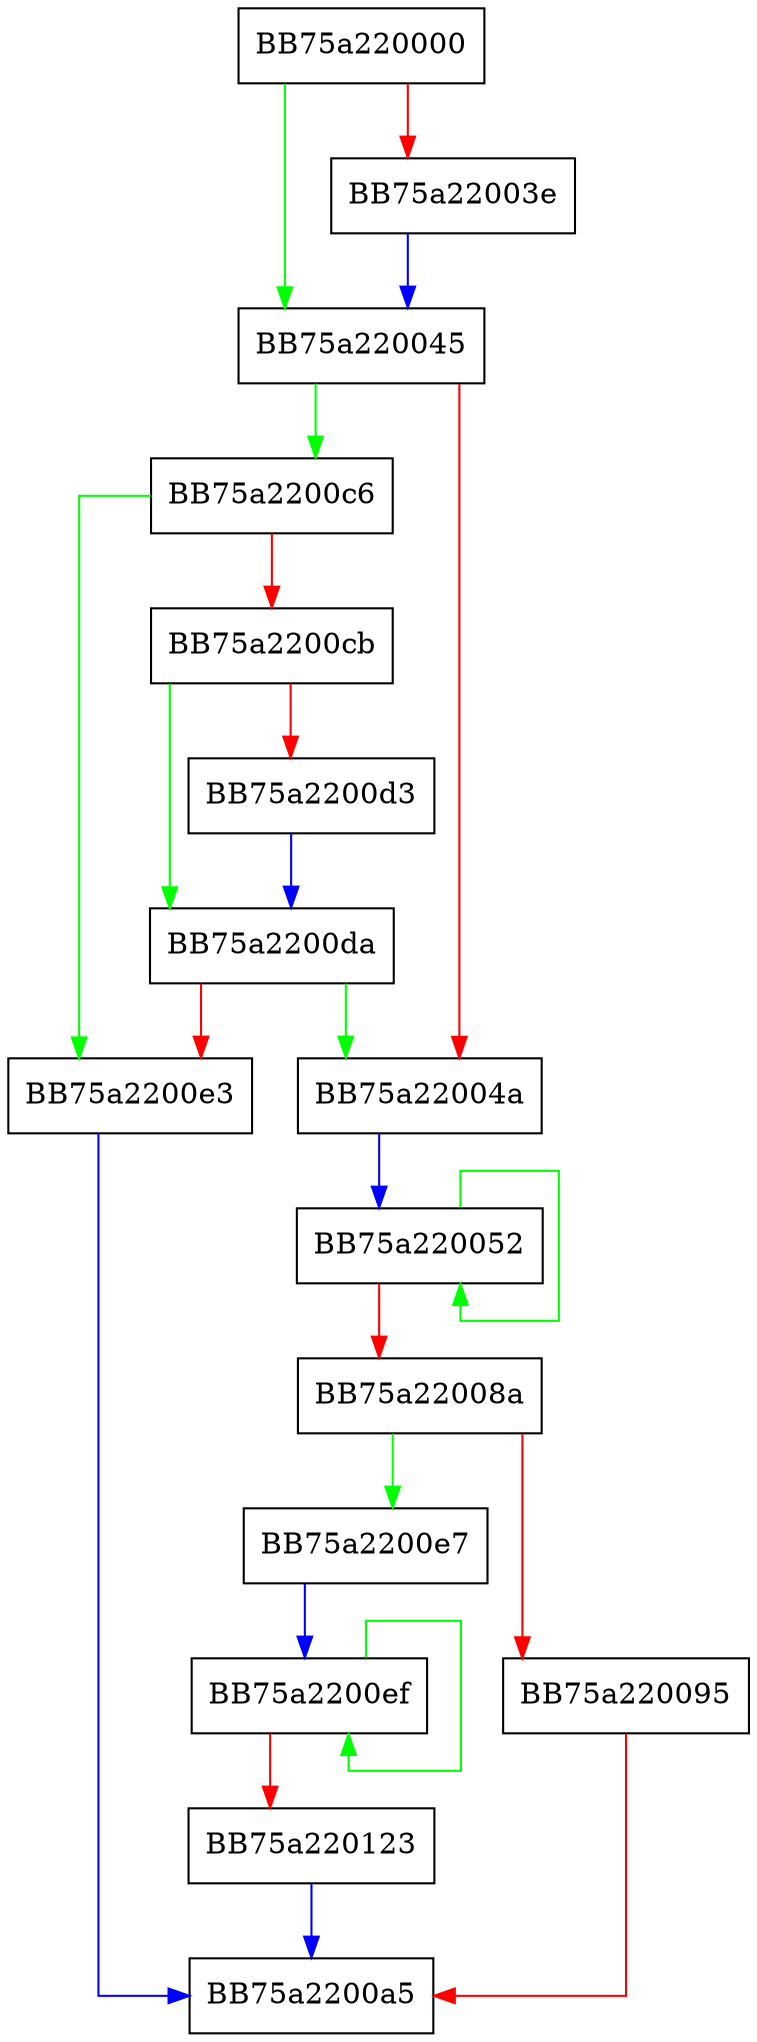 digraph SigattrCheckConnectionHash {
  node [shape="box"];
  graph [splines=ortho];
  BB75a220000 -> BB75a220045 [color="green"];
  BB75a220000 -> BB75a22003e [color="red"];
  BB75a22003e -> BB75a220045 [color="blue"];
  BB75a220045 -> BB75a2200c6 [color="green"];
  BB75a220045 -> BB75a22004a [color="red"];
  BB75a22004a -> BB75a220052 [color="blue"];
  BB75a220052 -> BB75a220052 [color="green"];
  BB75a220052 -> BB75a22008a [color="red"];
  BB75a22008a -> BB75a2200e7 [color="green"];
  BB75a22008a -> BB75a220095 [color="red"];
  BB75a220095 -> BB75a2200a5 [color="red"];
  BB75a2200c6 -> BB75a2200e3 [color="green"];
  BB75a2200c6 -> BB75a2200cb [color="red"];
  BB75a2200cb -> BB75a2200da [color="green"];
  BB75a2200cb -> BB75a2200d3 [color="red"];
  BB75a2200d3 -> BB75a2200da [color="blue"];
  BB75a2200da -> BB75a22004a [color="green"];
  BB75a2200da -> BB75a2200e3 [color="red"];
  BB75a2200e3 -> BB75a2200a5 [color="blue"];
  BB75a2200e7 -> BB75a2200ef [color="blue"];
  BB75a2200ef -> BB75a2200ef [color="green"];
  BB75a2200ef -> BB75a220123 [color="red"];
  BB75a220123 -> BB75a2200a5 [color="blue"];
}